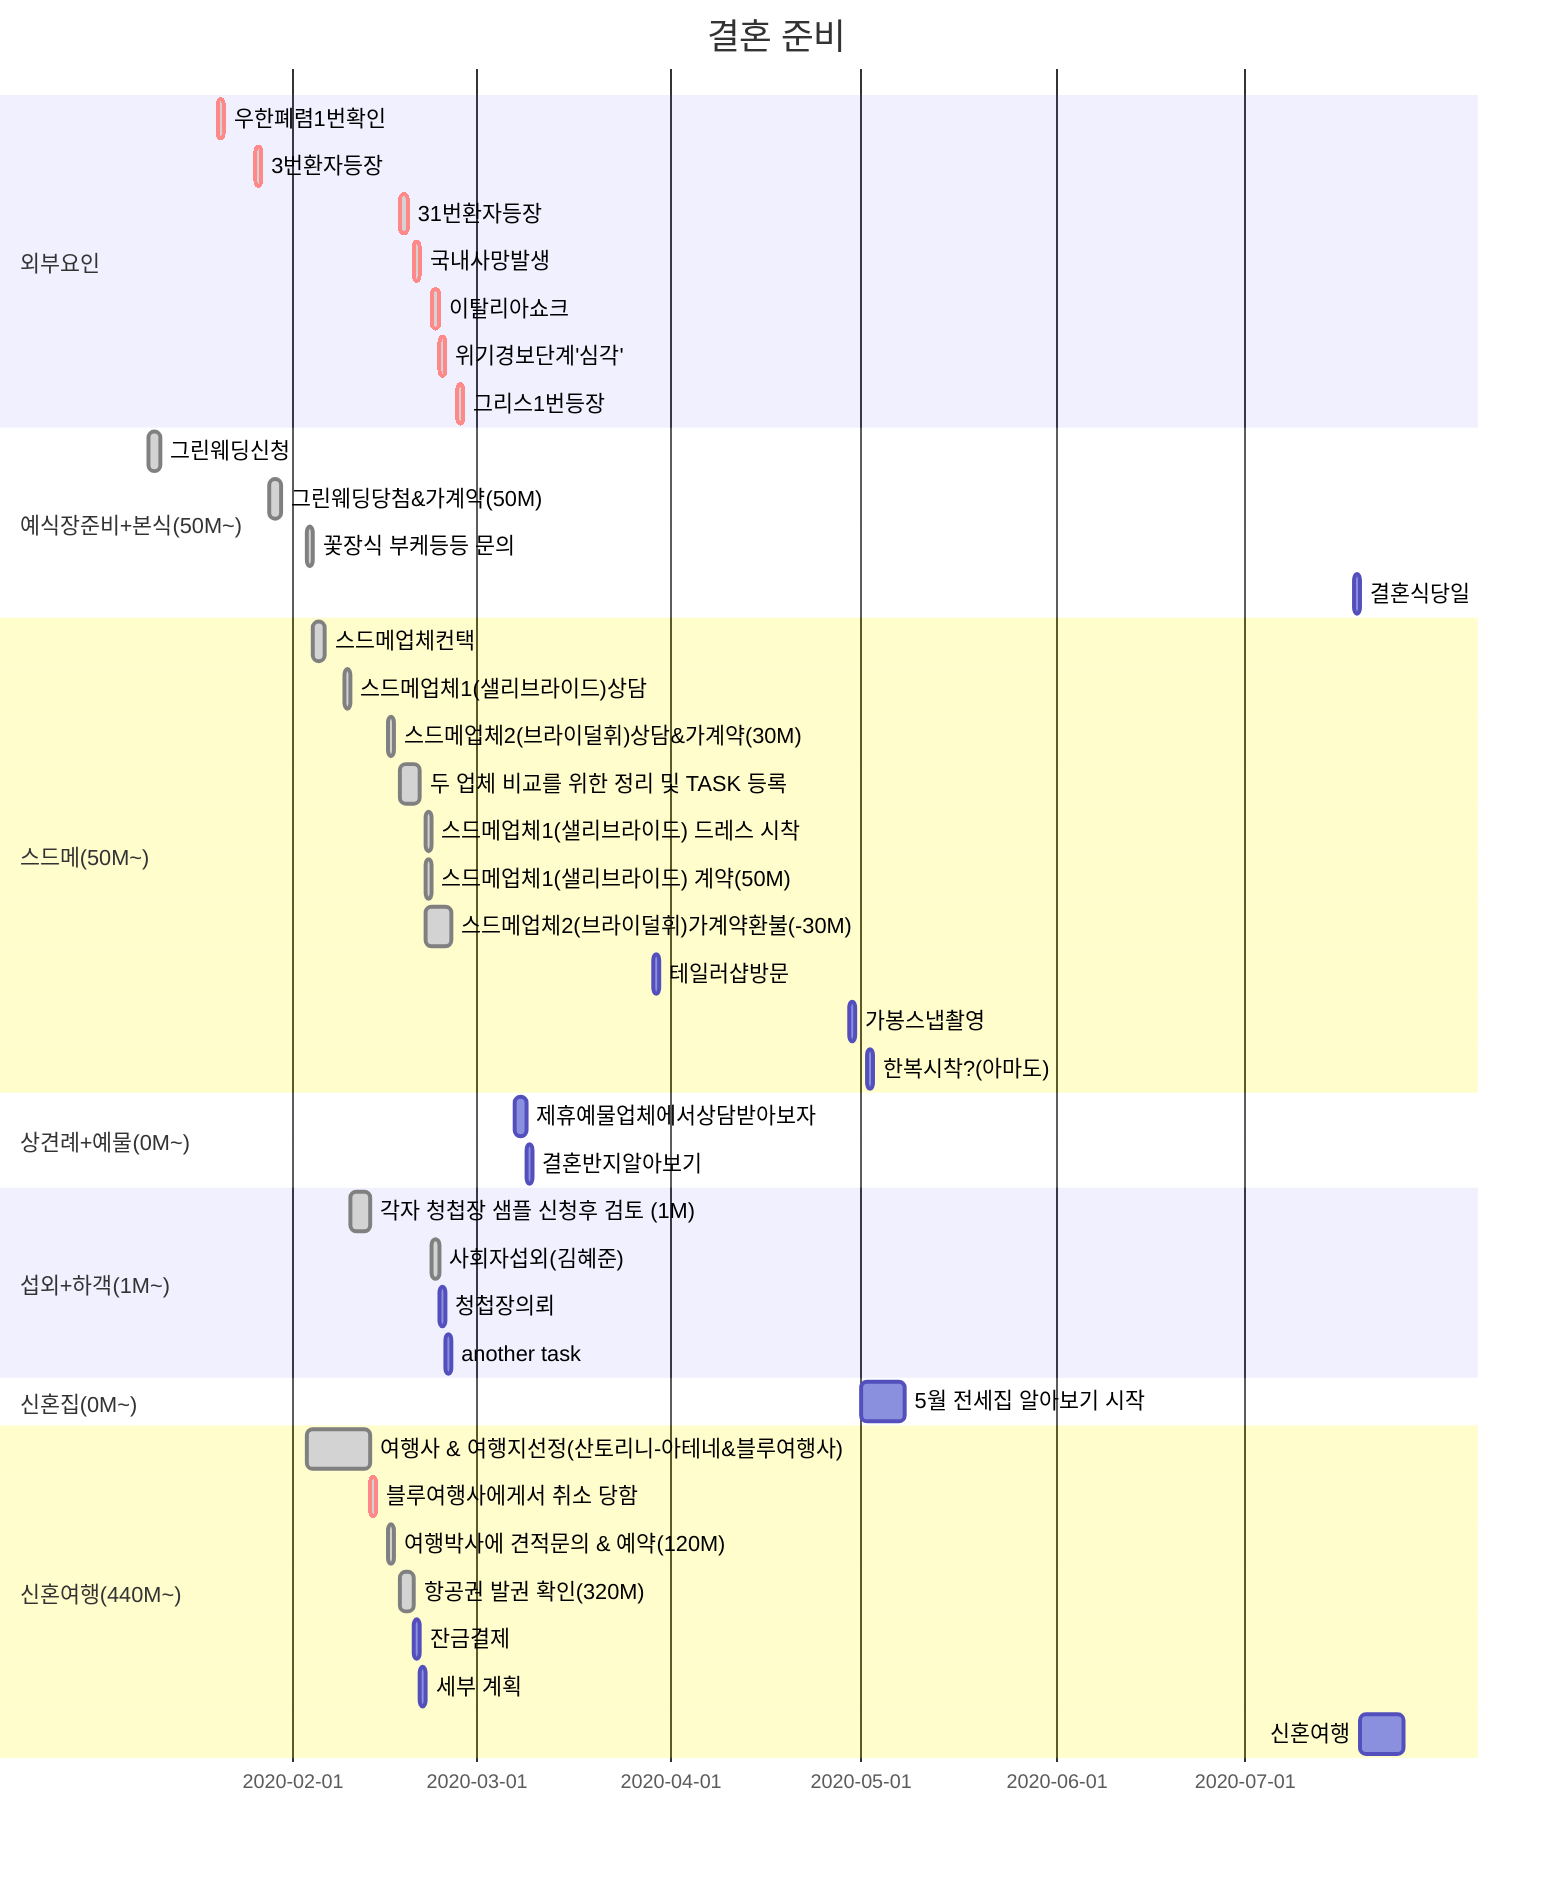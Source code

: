 gantt
	title 결혼 준비
	dateFormat  YYYY-MM-DD

	section 외부요인
    우한폐렴1번확인: done, crit, 2020-01-20, 1d
    3번환자등장: done, crit, 2020-01-26, 1d
    31번환자등장: done, crit, 2020-02-18, 1d
    국내사망발생: done, crit, 2020-02-20, 1d
    이탈리아쇼크: done, crit, 2020-02-23, 1d
    위기경보단계'심각': done, crit, 2020-02-24, 1d
    그리스1번등장: done, crit, 2020-02-27, 1d


  section 예식장준비+본식(50M~)
    그린웨딩신청: done, 2020-01-09, 2d
    그린웨딩당첨&가계약(50M): done, 2020-01-28, 2d
    꽃장식 부케등등 문의: done, 2020-02-03, 1d
    결혼식당일: dday, 2020-07-18  , 1d
  section 스드메(50M~)
    스드메업체컨택: done, 2020-02-04, 2d
    스드메업체1(샐리브라이드)상담: done, 2020-02-09, 1d
    스드메업체2(브라이덜휘)상담&가계약(30M): done, 2020-02-16, 1d
    두 업체 비교를 위한 정리 및 TASK 등록: done, 2020-02-18, 2020-02-21
    스드메업체1(샐리브라이드) 드레스 시착: done, 2020-02-22, 1d
    스드메업체1(샐리브라이드) 계약(50M): done, 2020-02-22, 1d
    스드메업체2(브라이덜휘)가계약환불(-30M): done, 2020-02-22, 2020-02-26
    테일러샵방문: 2020-03-29, 1d
    가봉스냅촬영: 2020-04-29, 1d
    한복시착?(아마도): 2020-05-02, 1d

  section 상견례+예물(0M~)
    제휴예물업체에서상담받아보자: 2020-03-07, 2d
    결혼반지알아보기: 1d

  section 섭외+하객(1M~)
    각자 청첩장 샘플 신청후 검토 (1M): done, 2020-02-10, 2020-02-13
    사회자섭외(김혜준): done, 2020-02-23, 1d
    청첩장의뢰                :1d
    another task             :1d

  section 신혼집(0M~)
    5월 전세집 알아보기 시작: 2020-05-01, 7d

  section 신혼여행(440M~)
    여행사 & 여행지선정(산토리니-아테네&블루여행사): done, 2020-02-03, 2020-02-13
    블루여행사에게서 취소 당함: done, crit, 2020-02-13, 1d
    여행박사에 견적문의 & 예약(120M): done, 2020-02-16, 2020-02-17
    항공권 발권 확인(320M): done, 2020-02-18, 2020-02-20
    잔금결제: 1d

    세부 계획             :1d
    신혼여행: 2020-07-19, 2020-07-26